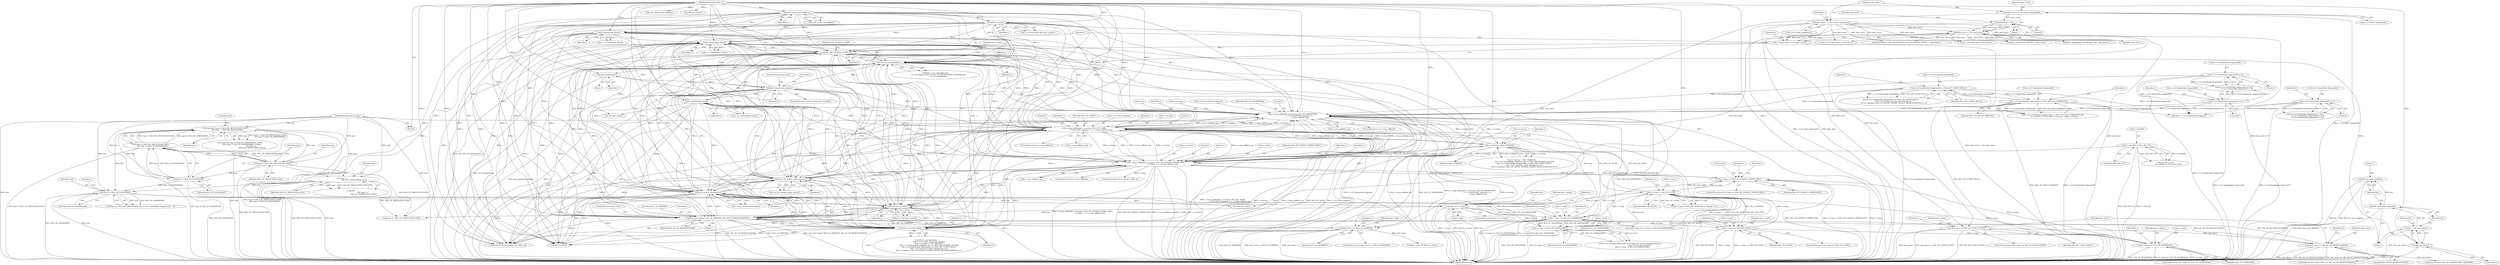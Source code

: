 digraph "0_openssl_e9bbefbf0f24c57645e7ad6a5a71ae649d18ac8e_0@API" {
"1001413" [label="(Call,BIO_set_retry_read(bio))"];
"1001411" [label="(Call,BIO_clear_retry_flags(bio))"];
"1001407" [label="(Call,bio = SSL_get_rbio(s))"];
"1001409" [label="(Call,SSL_get_rbio(s))"];
"1001363" [label="(Call,s->handshake_func(s))"];
"1000167" [label="(Call,ssl3_setup_read_buffer(s))"];
"1000139" [label="(MethodParameterIn,SSL *s)"];
"1000291" [label="(Call,s->handshake_func(s))"];
"1000286" [label="(Call,SSL_in_init(s))"];
"1001044" [label="(Call,cb(s, SSL_CB_READ_ALERT, j))"];
"1000795" [label="(Call,SSL_is_init_finished(s))"];
"1000777" [label="(Call,s->msg_callback(0, s->version, SSL3_RT_HANDSHAKE,\n                            s->s3->handshake_fragment, 4, s,\n                            s->msg_callback_arg))"];
"1000989" [label="(Call,s->msg_callback(0, s->version, SSL3_RT_ALERT,\n                            s->s3->alert_fragment, 2, s, s->msg_callback_arg))"];
"1000893" [label="(Call,s->version > SSL3_VERSION)"];
"1001279" [label="(Call,s->msg_callback(0, s->version, SSL3_RT_CHANGE_CIPHER_SPEC,\n                            rr->data, 1, s, s->msg_callback_arg))"];
"1001194" [label="(Call,rr->type == SSL3_RT_CHANGE_CIPHER_SPEC)"];
"1000596" [label="(Call,rr->type == TLS1_RT_HEARTBEAT)"];
"1000565" [label="(Call,rr->type == SSL3_RT_ALERT)"];
"1000534" [label="(Call,rr->type == SSL3_RT_HANDSHAKE)"];
"1000406" [label="(Call,type == rr->type)"];
"1000197" [label="(Call,type == SSL3_RT_HANDSHAKE)"];
"1000185" [label="(Call,type !=\n                                                 SSL3_RT_APPLICATION_DATA)"];
"1000174" [label="(Call,type && (type != SSL3_RT_APPLICATION_DATA)\n         && (type != SSL3_RT_HANDSHAKE))"];
"1000177" [label="(Call,type != SSL3_RT_APPLICATION_DATA)"];
"1000140" [label="(MethodParameterIn,int type)"];
"1000180" [label="(Call,type != SSL3_RT_HANDSHAKE)"];
"1000176" [label="(Call,(type != SSL3_RT_APPLICATION_DATA)\n         && (type != SSL3_RT_HANDSHAKE))"];
"1000349" [label="(Call,rr->type != SSL3_RT_ALERT)"];
"1000373" [label="(Call,rr->type != SSL3_RT_HANDSHAKE)"];
"1001213" [label="(Call,rr->data[0] != SSL3_MT_CCS)"];
"1000816" [label="(Call,ssl3_renegotiate_check(s))"];
"1000813" [label="(Call,ssl3_renegotiate(s))"];
"1000339" [label="(Call,ssl3_get_record(s))"];
"1000821" [label="(Call,s->handshake_func(s))"];
"1001302" [label="(Call,ssl3_do_change_cipher_spec(s))"];
"1000883" [label="(Call,SSL_is_init_finished(s))"];
"1000944" [label="(Call,ssl3_send_alert(s, SSL3_AL_WARNING, SSL_AD_NO_RENEGOTIATION))"];
"1000604" [label="(Call,tls1_process_heartbeat(s))"];
"1001049" [label="(Call,alert_level == SSL3_AL_WARNING)"];
"1001040" [label="(Call,alert_level << 8)"];
"1000959" [label="(Call,alert_level = s->s3->alert_fragment[0])"];
"1001096" [label="(Call,alert_descr == SSL_AD_NO_RENEGOTIATION)"];
"1001083" [label="(Call,alert_descr == SSL_AD_CLOSE_NOTIFY)"];
"1001039" [label="(Call,(alert_level << 8) | alert_descr)"];
"1000969" [label="(Call,alert_descr = s->s3->alert_fragment[1])"];
"1000756" [label="(Call,s->s3->handshake_fragment[3] != 0)"];
"1000747" [label="(Call,s->s3->handshake_fragment[2] != 0)"];
"1000907" [label="(Call,s->s3->handshake_fragment[0] == SSL3_MT_CLIENT_HELLO)"];
"1000705" [label="(Call,s->s3->handshake_fragment[0] == SSL3_MT_HELLO_REQUEST)"];
"1000737" [label="(Call,s->s3->handshake_fragment[1] != 0)"];
"1001037" [label="(Call,j = (alert_level << 8) | alert_descr)"];
"1000572" [label="(Identifier,dest_maxlen)"];
"1000292" [label="(Identifier,s)"];
"1001047" [label="(Identifier,j)"];
"1001284" [label="(Identifier,SSL3_RT_CHANGE_CIPHER_SPEC)"];
"1001296" [label="(Identifier,s)"];
"1000564" [label="(ControlStructure,if (rr->type == SSL3_RT_ALERT))"];
"1000182" [label="(Identifier,SSL3_RT_HANDSHAKE)"];
"1000796" [label="(Identifier,s)"];
"1000990" [label="(Literal,0)"];
"1000717" [label="(Identifier,s)"];
"1000349" [label="(Call,rr->type != SSL3_RT_ALERT)"];
"1000186" [label="(Identifier,type)"];
"1001408" [label="(Identifier,bio)"];
"1001098" [label="(Identifier,SSL_AD_NO_RENEGOTIATION)"];
"1000373" [label="(Call,rr->type != SSL3_RT_HANDSHAKE)"];
"1001413" [label="(Call,BIO_set_retry_read(bio))"];
"1001411" [label="(Call,BIO_clear_retry_flags(bio))"];
"1001138" [label="(Call,BIO_snprintf(tmp, sizeof(tmp), \"%d\", alert_descr))"];
"1000944" [label="(Call,ssl3_send_alert(s, SSL3_AL_WARNING, SSL_AD_NO_RENEGOTIATION))"];
"1001040" [label="(Call,alert_level << 8)"];
"1000817" [label="(Identifier,s)"];
"1000747" [label="(Call,s->s3->handshake_fragment[2] != 0)"];
"1000548" [label="(Call,dest = s->s3->handshake_fragment)"];
"1000920" [label="(Identifier,s)"];
"1001214" [label="(Call,rr->data[0])"];
"1000178" [label="(Identifier,type)"];
"1001101" [label="(Identifier,al)"];
"1000541" [label="(Identifier,dest_maxlen)"];
"1001085" [label="(Identifier,SSL_AD_CLOSE_NOTIFY)"];
"1000814" [label="(Identifier,s)"];
"1000867" [label="(Call,SSL_get_rbio(s))"];
"1000948" [label="(ControlStructure,goto start;)"];
"1000822" [label="(Identifier,s)"];
"1001195" [label="(Call,rr->type)"];
"1000946" [label="(Identifier,SSL3_AL_WARNING)"];
"1000533" [label="(ControlStructure,if (rr->type == SSL3_RT_HANDSHAKE))"];
"1000179" [label="(Identifier,SSL3_RT_APPLICATION_DATA)"];
"1000176" [label="(Call,(type != SSL3_RT_APPLICATION_DATA)\n         && (type != SSL3_RT_HANDSHAKE))"];
"1000893" [label="(Call,s->version > SSL3_VERSION)"];
"1001002" [label="(Call,s->msg_callback_arg)"];
"1000821" [label="(Call,s->handshake_func(s))"];
"1000985" [label="(ControlStructure,if (s->msg_callback))"];
"1000356" [label="(Identifier,rr)"];
"1000906" [label="(Call,s->s3->handshake_fragment[0] == SSL3_MT_CLIENT_HELLO\n            && s->s3->previous_client_finished_len != 0\n            && (s->options & SSL_OP_ALLOW_UNSAFE_LEGACY_RENEGOTIATION) == 0)"];
"1001514" [label="(Call,ssl3_send_alert(s, SSL3_AL_FATAL, al))"];
"1001289" [label="(Identifier,s)"];
"1001046" [label="(Identifier,SSL_CB_READ_ALERT)"];
"1001204" [label="(Identifier,rr)"];
"1001095" [label="(ControlStructure,if (alert_descr == SSL_AD_NO_RENEGOTIATION))"];
"1001133" [label="(Call,SSLerr(SSL_F_SSL3_READ_BYTES, SSL_AD_REASON_OFFSET + alert_descr))"];
"1001037" [label="(Call,j = (alert_level << 8) | alert_descr)"];
"1000755" [label="(Literal,0)"];
"1001275" [label="(ControlStructure,if (s->msg_callback))"];
"1000287" [label="(Identifier,s)"];
"1000897" [label="(Identifier,SSL3_VERSION)"];
"1000597" [label="(Call,rr->type)"];
"1000819" [label="(Call,i = s->handshake_func(s))"];
"1000971" [label="(Call,s->s3->alert_fragment[1])"];
"1000595" [label="(ControlStructure,if (rr->type == TLS1_RT_HEARTBEAT))"];
"1000738" [label="(Call,s->s3->handshake_fragment[1])"];
"1000177" [label="(Call,type != SSL3_RT_APPLICATION_DATA)"];
"1000367" [label="(Call,s->s3->change_cipher_spec /* set when we receive ChangeCipherSpec,\n                                   * reset by ssl3_get_finished */\n        && (rr->type != SSL3_RT_HANDSHAKE))"];
"1000603" [label="(Identifier,i)"];
"1000291" [label="(Call,s->handshake_func(s))"];
"1000167" [label="(Call,ssl3_setup_read_buffer(s))"];
"1000947" [label="(Identifier,SSL_AD_NO_RENEGOTIATION)"];
"1001036" [label="(Block,)"];
"1001096" [label="(Call,alert_descr == SSL_AD_NO_RENEGOTIATION)"];
"1000760" [label="(Identifier,s)"];
"1000458" [label="(Call,memcpy(buf, &(rr->data[rr->off]), n))"];
"1000414" [label="(Call,SSL_in_init(s))"];
"1000883" [label="(Call,SSL_is_init_finished(s))"];
"1000605" [label="(Identifier,s)"];
"1000340" [label="(Identifier,s)"];
"1001400" [label="(Block,)"];
"1000596" [label="(Call,rr->type == TLS1_RT_HEARTBEAT)"];
"1000406" [label="(Call,type == rr->type)"];
"1001407" [label="(Call,bio = SSL_get_rbio(s))"];
"1001135" [label="(Call,SSL_AD_REASON_OFFSET + alert_descr)"];
"1000816" [label="(Call,ssl3_renegotiate_check(s))"];
"1001008" [label="(Identifier,s)"];
"1000876" [label="(ControlStructure,goto start;)"];
"1001049" [label="(Call,alert_level == SSL3_AL_WARNING)"];
"1000168" [label="(Identifier,s)"];
"1001051" [label="(Identifier,SSL3_AL_WARNING)"];
"1000407" [label="(Identifier,type)"];
"1000959" [label="(Call,alert_level = s->s3->alert_fragment[0])"];
"1001302" [label="(Call,ssl3_do_change_cipher_spec(s))"];
"1001089" [label="(Identifier,s)"];
"1000994" [label="(Identifier,SSL3_RT_ALERT)"];
"1000778" [label="(Literal,0)"];
"1001279" [label="(Call,s->msg_callback(0, s->version, SSL3_RT_CHANGE_CIPHER_SPEC,\n                            rr->data, 1, s, s->msg_callback_arg))"];
"1001417" [label="(Literal,1)"];
"1000748" [label="(Call,s->s3->handshake_fragment[2])"];
"1000889" [label="(Identifier,s)"];
"1000405" [label="(ControlStructure,if (type == rr->type))"];
"1000802" [label="(Identifier,s)"];
"1000523" [label="(Identifier,dest_maxlen)"];
"1000789" [label="(Identifier,s)"];
"1001281" [label="(Call,s->version)"];
"1000794" [label="(Call,SSL_is_init_finished(s) &&\n            !(s->s3->flags & SSL3_FLAGS_NO_RENEGOTIATE_CIPHERS) &&\n            !s->s3->renegotiate)"];
"1000348" [label="(Call,rr->type != SSL3_RT_ALERT && rr->length != 0)"];
"1000894" [label="(Call,s->version)"];
"1000779" [label="(Call,s->version)"];
"1000175" [label="(Identifier,type)"];
"1000961" [label="(Call,s->s3->alert_fragment[0])"];
"1000783" [label="(Call,s->s3->handshake_fragment)"];
"1000737" [label="(Call,s->s3->handshake_fragment[1] != 0)"];
"1001301" [label="(Call,!ssl3_do_change_cipher_spec(s))"];
"1000281" [label="(Call,!s->in_handshake && SSL_in_init(s))"];
"1000813" [label="(Call,ssl3_renegotiate(s))"];
"1000602" [label="(Call,i = tls1_process_heartbeat(s))"];
"1001193" [label="(ControlStructure,if (rr->type == SSL3_RT_CHANGE_CIPHER_SPEC))"];
"1000600" [label="(Identifier,TLS1_RT_HEARTBEAT)"];
"1000604" [label="(Call,tls1_process_heartbeat(s))"];
"1001117" [label="(Identifier,alert_level)"];
"1000945" [label="(Identifier,s)"];
"1001050" [label="(Identifier,alert_level)"];
"1001194" [label="(Call,rr->type == SSL3_RT_CHANGE_CIPHER_SPEC)"];
"1000535" [label="(Call,rr->type)"];
"1000995" [label="(Call,s->s3->alert_fragment)"];
"1001083" [label="(Call,alert_descr == SSL_AD_CLOSE_NOTIFY)"];
"1000538" [label="(Identifier,SSL3_RT_HANDSHAKE)"];
"1000337" [label="(Call,ret = ssl3_get_record(s))"];
"1000915" [label="(Identifier,SSL3_MT_CLIENT_HELLO)"];
"1000902" [label="(Identifier,s)"];
"1001045" [label="(Identifier,s)"];
"1000777" [label="(Call,s->msg_callback(0, s->version, SSL3_RT_HANDSHAKE,\n                            s->s3->handshake_fragment, 4, s,\n                            s->msg_callback_arg))"];
"1000289" [label="(Call,i = s->handshake_func(s))"];
"1001280" [label="(Literal,0)"];
"1000795" [label="(Call,SSL_is_init_finished(s))"];
"1000183" [label="(Call,peek\n                                             && (type !=\n                                                 SSL3_RT_APPLICATION_DATA))"];
"1000567" [label="(Identifier,rr)"];
"1000931" [label="(Block,)"];
"1000706" [label="(Call,s->s3->handshake_fragment[0])"];
"1001364" [label="(Identifier,s)"];
"1001361" [label="(Call,i = s->handshake_func(s))"];
"1001522" [label="(MethodReturn,int)"];
"1001412" [label="(Identifier,bio)"];
"1001056" [label="(Identifier,s)"];
"1000713" [label="(Identifier,SSL3_MT_HELLO_REQUEST)"];
"1001207" [label="(Call,(rr->off != 0) ||\n            (rr->data[0] != SSL3_MT_CCS))"];
"1001048" [label="(ControlStructure,if (alert_level == SSL3_AL_WARNING))"];
"1001288" [label="(Literal,1)"];
"1001041" [label="(Identifier,alert_level)"];
"1000757" [label="(Call,s->s3->handshake_fragment[3])"];
"1001285" [label="(Call,rr->data)"];
"1000408" [label="(Call,rr->type)"];
"1000704" [label="(Call,(s->s3->handshake_fragment[0] == SSL3_MT_HELLO_REQUEST) &&\n        (s->session != NULL) && (s->session->cipher != NULL))"];
"1000516" [label="(Call,ssl3_release_read_buffer(s))"];
"1001290" [label="(Call,s->msg_callback_arg)"];
"1000174" [label="(Call,type && (type != SSL3_RT_APPLICATION_DATA)\n         && (type != SSL3_RT_HANDSHAKE))"];
"1000815" [label="(ControlStructure,if (ssl3_renegotiate_check(s)))"];
"1000908" [label="(Call,s->s3->handshake_fragment[0])"];
"1000417" [label="(Call,type == SSL3_RT_APPLICATION_DATA)"];
"1000705" [label="(Call,s->s3->handshake_fragment[0] == SSL3_MT_HELLO_REQUEST)"];
"1000745" [label="(Literal,0)"];
"1001410" [label="(Identifier,s)"];
"1001042" [label="(Literal,8)"];
"1001198" [label="(Identifier,SSL3_RT_CHANGE_CIPHER_SPEC)"];
"1001053" [label="(Call,s->s3->warn_alert = alert_descr)"];
"1000756" [label="(Call,s->s3->handshake_fragment[3] != 0)"];
"1000981" [label="(Identifier,s)"];
"1001038" [label="(Identifier,j)"];
"1001363" [label="(Call,s->handshake_func(s))"];
"1000569" [label="(Identifier,SSL3_RT_ALERT)"];
"1000989" [label="(Call,s->msg_callback(0, s->version, SSL3_RT_ALERT,\n                            s->s3->alert_fragment, 2, s, s->msg_callback_arg))"];
"1000139" [label="(MethodParameterIn,SSL *s)"];
"1000166" [label="(Call,!ssl3_setup_read_buffer(s))"];
"1000197" [label="(Call,type == SSL3_RT_HANDSHAKE)"];
"1001126" [label="(Call,s->s3->fatal_alert = alert_descr)"];
"1001084" [label="(Identifier,alert_descr)"];
"1000198" [label="(Identifier,type)"];
"1000196" [label="(Call,(type == SSL3_RT_HANDSHAKE) && (s->s3->handshake_fragment_len > 0))"];
"1000374" [label="(Call,rr->type)"];
"1000960" [label="(Identifier,alert_level)"];
"1000633" [label="(Call,SSL_get_rbio(s))"];
"1001414" [label="(Identifier,bio)"];
"1000969" [label="(Call,alert_descr = s->s3->alert_fragment[1])"];
"1001312" [label="(Identifier,s)"];
"1000180" [label="(Call,type != SSL3_RT_HANDSHAKE)"];
"1000565" [label="(Call,rr->type == SSL3_RT_ALERT)"];
"1000140" [label="(MethodParameterIn,int type)"];
"1000286" [label="(Call,SSL_in_init(s))"];
"1001219" [label="(Identifier,SSL3_MT_CCS)"];
"1000970" [label="(Identifier,alert_descr)"];
"1000184" [label="(Identifier,peek)"];
"1000353" [label="(Identifier,SSL3_RT_ALERT)"];
"1000884" [label="(Identifier,s)"];
"1000751" [label="(Identifier,s)"];
"1000820" [label="(Identifier,i)"];
"1001001" [label="(Identifier,s)"];
"1000203" [label="(Identifier,s)"];
"1001303" [label="(Identifier,s)"];
"1000892" [label="(Call,s->version > SSL3_VERSION\n            && s->s3->handshake_fragment_len >= SSL3_HM_HEADER_LENGTH\n            && s->s3->handshake_fragment[0] == SSL3_MT_CLIENT_HELLO\n            && s->s3->previous_client_finished_len != 0\n            && (s->options & SSL_OP_ALLOW_UNSAFE_LEGACY_RENEGOTIATION) == 0)"];
"1001116" [label="(Call,alert_level == SSL3_AL_FATAL)"];
"1000907" [label="(Call,s->s3->handshake_fragment[0] == SSL3_MT_CLIENT_HELLO)"];
"1000782" [label="(Identifier,SSL3_RT_HANDSHAKE)"];
"1001039" [label="(Call,(alert_level << 8) | alert_descr)"];
"1000187" [label="(Identifier,SSL3_RT_APPLICATION_DATA)"];
"1000764" [label="(Literal,0)"];
"1000991" [label="(Call,s->version)"];
"1000630" [label="(Call,SSL_get_rbio(s))"];
"1000377" [label="(Identifier,SSL3_RT_HANDSHAKE)"];
"1000882" [label="(Call,SSL_is_init_finished(s)\n            && !s->s3->send_connection_binding\n            && s->version > SSL3_VERSION\n            && s->s3->handshake_fragment_len >= SSL3_HM_HEADER_LENGTH\n            && s->s3->handshake_fragment[0] == SSL3_MT_CLIENT_HELLO\n            && s->s3->previous_client_finished_len != 0\n            && (s->options & SSL_OP_ALLOW_UNSAFE_LEGACY_RENEGOTIATION) == 0)"];
"1001097" [label="(Identifier,alert_descr)"];
"1000790" [label="(Call,s->msg_callback_arg)"];
"1001043" [label="(Identifier,alert_descr)"];
"1001000" [label="(Literal,2)"];
"1000350" [label="(Call,rr->type)"];
"1001082" [label="(ControlStructure,if (alert_descr == SSL_AD_CLOSE_NOTIFY))"];
"1000957" [label="(Block,)"];
"1000788" [label="(Literal,4)"];
"1000746" [label="(Call,(s->s3->handshake_fragment[2] != 0) ||\n            (s->s3->handshake_fragment[3] != 0))"];
"1001213" [label="(Call,rr->data[0] != SSL3_MT_CCS)"];
"1000598" [label="(Identifier,rr)"];
"1000812" [label="(Block,)"];
"1000173" [label="(Call,(type && (type != SSL3_RT_APPLICATION_DATA)\n         && (type != SSL3_RT_HANDSHAKE)) || (peek\n                                             && (type !=\n                                                 SSL3_RT_APPLICATION_DATA)))"];
"1001109" [label="(Call,alert_descr == SSL_AD_MISSING_SRP_USERNAME)"];
"1000640" [label="(Identifier,dest_maxlen)"];
"1000339" [label="(Call,ssl3_get_record(s))"];
"1001409" [label="(Call,SSL_get_rbio(s))"];
"1000566" [label="(Call,rr->type)"];
"1000415" [label="(Identifier,s)"];
"1001044" [label="(Call,cb(s, SSL_CB_READ_ALERT, j))"];
"1000185" [label="(Call,type !=\n                                                 SSL3_RT_APPLICATION_DATA)"];
"1000199" [label="(Identifier,SSL3_RT_HANDSHAKE)"];
"1000534" [label="(Call,rr->type == SSL3_RT_HANDSHAKE)"];
"1000736" [label="(Call,(s->s3->handshake_fragment[1] != 0) ||\n            (s->s3->handshake_fragment[2] != 0) ||\n            (s->s3->handshake_fragment[3] != 0))"];
"1001110" [label="(Identifier,alert_descr)"];
"1000773" [label="(ControlStructure,if (s->msg_callback))"];
"1000181" [label="(Identifier,type)"];
"1001413" -> "1001400"  [label="AST: "];
"1001413" -> "1001414"  [label="CFG: "];
"1001414" -> "1001413"  [label="AST: "];
"1001417" -> "1001413"  [label="CFG: "];
"1001413" -> "1001522"  [label="DDG: bio"];
"1001413" -> "1001522"  [label="DDG: BIO_set_retry_read(bio)"];
"1001411" -> "1001413"  [label="DDG: bio"];
"1001411" -> "1001400"  [label="AST: "];
"1001411" -> "1001412"  [label="CFG: "];
"1001412" -> "1001411"  [label="AST: "];
"1001414" -> "1001411"  [label="CFG: "];
"1001411" -> "1001522"  [label="DDG: BIO_clear_retry_flags(bio)"];
"1001407" -> "1001411"  [label="DDG: bio"];
"1001407" -> "1001400"  [label="AST: "];
"1001407" -> "1001409"  [label="CFG: "];
"1001408" -> "1001407"  [label="AST: "];
"1001409" -> "1001407"  [label="AST: "];
"1001412" -> "1001407"  [label="CFG: "];
"1001407" -> "1001522"  [label="DDG: SSL_get_rbio(s)"];
"1001409" -> "1001407"  [label="DDG: s"];
"1001409" -> "1001410"  [label="CFG: "];
"1001410" -> "1001409"  [label="AST: "];
"1001409" -> "1001522"  [label="DDG: s"];
"1001363" -> "1001409"  [label="DDG: s"];
"1000139" -> "1001409"  [label="DDG: s"];
"1001363" -> "1001361"  [label="AST: "];
"1001363" -> "1001364"  [label="CFG: "];
"1001364" -> "1001363"  [label="AST: "];
"1001361" -> "1001363"  [label="CFG: "];
"1001363" -> "1001522"  [label="DDG: s"];
"1001363" -> "1000339"  [label="DDG: s"];
"1001363" -> "1000414"  [label="DDG: s"];
"1001363" -> "1000604"  [label="DDG: s"];
"1001363" -> "1000777"  [label="DDG: s"];
"1001363" -> "1000795"  [label="DDG: s"];
"1001363" -> "1000883"  [label="DDG: s"];
"1001363" -> "1000944"  [label="DDG: s"];
"1001363" -> "1000989"  [label="DDG: s"];
"1001363" -> "1001044"  [label="DDG: s"];
"1001363" -> "1001279"  [label="DDG: s"];
"1001363" -> "1001302"  [label="DDG: s"];
"1001363" -> "1001361"  [label="DDG: s"];
"1000167" -> "1001363"  [label="DDG: s"];
"1000291" -> "1001363"  [label="DDG: s"];
"1001044" -> "1001363"  [label="DDG: s"];
"1000795" -> "1001363"  [label="DDG: s"];
"1000816" -> "1001363"  [label="DDG: s"];
"1000989" -> "1001363"  [label="DDG: s"];
"1000339" -> "1001363"  [label="DDG: s"];
"1000821" -> "1001363"  [label="DDG: s"];
"1001302" -> "1001363"  [label="DDG: s"];
"1000883" -> "1001363"  [label="DDG: s"];
"1000286" -> "1001363"  [label="DDG: s"];
"1000944" -> "1001363"  [label="DDG: s"];
"1000604" -> "1001363"  [label="DDG: s"];
"1000139" -> "1001363"  [label="DDG: s"];
"1001363" -> "1001514"  [label="DDG: s"];
"1000167" -> "1000166"  [label="AST: "];
"1000167" -> "1000168"  [label="CFG: "];
"1000168" -> "1000167"  [label="AST: "];
"1000166" -> "1000167"  [label="CFG: "];
"1000167" -> "1001522"  [label="DDG: s"];
"1000167" -> "1000166"  [label="DDG: s"];
"1000139" -> "1000167"  [label="DDG: s"];
"1000167" -> "1000286"  [label="DDG: s"];
"1000167" -> "1000291"  [label="DDG: s"];
"1000167" -> "1000339"  [label="DDG: s"];
"1000167" -> "1000414"  [label="DDG: s"];
"1000167" -> "1000604"  [label="DDG: s"];
"1000167" -> "1000777"  [label="DDG: s"];
"1000167" -> "1000795"  [label="DDG: s"];
"1000167" -> "1000883"  [label="DDG: s"];
"1000167" -> "1000944"  [label="DDG: s"];
"1000167" -> "1000989"  [label="DDG: s"];
"1000167" -> "1001044"  [label="DDG: s"];
"1000167" -> "1001279"  [label="DDG: s"];
"1000167" -> "1001302"  [label="DDG: s"];
"1000167" -> "1001514"  [label="DDG: s"];
"1000139" -> "1000138"  [label="AST: "];
"1000139" -> "1001522"  [label="DDG: s"];
"1000139" -> "1000286"  [label="DDG: s"];
"1000139" -> "1000291"  [label="DDG: s"];
"1000139" -> "1000339"  [label="DDG: s"];
"1000139" -> "1000414"  [label="DDG: s"];
"1000139" -> "1000516"  [label="DDG: s"];
"1000139" -> "1000604"  [label="DDG: s"];
"1000139" -> "1000630"  [label="DDG: s"];
"1000139" -> "1000633"  [label="DDG: s"];
"1000139" -> "1000777"  [label="DDG: s"];
"1000139" -> "1000795"  [label="DDG: s"];
"1000139" -> "1000813"  [label="DDG: s"];
"1000139" -> "1000816"  [label="DDG: s"];
"1000139" -> "1000821"  [label="DDG: s"];
"1000139" -> "1000867"  [label="DDG: s"];
"1000139" -> "1000883"  [label="DDG: s"];
"1000139" -> "1000944"  [label="DDG: s"];
"1000139" -> "1000989"  [label="DDG: s"];
"1000139" -> "1001044"  [label="DDG: s"];
"1000139" -> "1001279"  [label="DDG: s"];
"1000139" -> "1001302"  [label="DDG: s"];
"1000139" -> "1001514"  [label="DDG: s"];
"1000291" -> "1000289"  [label="AST: "];
"1000291" -> "1000292"  [label="CFG: "];
"1000292" -> "1000291"  [label="AST: "];
"1000289" -> "1000291"  [label="CFG: "];
"1000291" -> "1001522"  [label="DDG: s"];
"1000291" -> "1000289"  [label="DDG: s"];
"1000286" -> "1000291"  [label="DDG: s"];
"1000291" -> "1000339"  [label="DDG: s"];
"1000291" -> "1000414"  [label="DDG: s"];
"1000291" -> "1000604"  [label="DDG: s"];
"1000291" -> "1000777"  [label="DDG: s"];
"1000291" -> "1000795"  [label="DDG: s"];
"1000291" -> "1000883"  [label="DDG: s"];
"1000291" -> "1000944"  [label="DDG: s"];
"1000291" -> "1000989"  [label="DDG: s"];
"1000291" -> "1001044"  [label="DDG: s"];
"1000291" -> "1001279"  [label="DDG: s"];
"1000291" -> "1001302"  [label="DDG: s"];
"1000291" -> "1001514"  [label="DDG: s"];
"1000286" -> "1000281"  [label="AST: "];
"1000286" -> "1000287"  [label="CFG: "];
"1000287" -> "1000286"  [label="AST: "];
"1000281" -> "1000286"  [label="CFG: "];
"1000286" -> "1001522"  [label="DDG: s"];
"1000286" -> "1000281"  [label="DDG: s"];
"1000286" -> "1000339"  [label="DDG: s"];
"1000286" -> "1000414"  [label="DDG: s"];
"1000286" -> "1000604"  [label="DDG: s"];
"1000286" -> "1000777"  [label="DDG: s"];
"1000286" -> "1000795"  [label="DDG: s"];
"1000286" -> "1000883"  [label="DDG: s"];
"1000286" -> "1000944"  [label="DDG: s"];
"1000286" -> "1000989"  [label="DDG: s"];
"1000286" -> "1001044"  [label="DDG: s"];
"1000286" -> "1001279"  [label="DDG: s"];
"1000286" -> "1001302"  [label="DDG: s"];
"1000286" -> "1001514"  [label="DDG: s"];
"1001044" -> "1001036"  [label="AST: "];
"1001044" -> "1001047"  [label="CFG: "];
"1001045" -> "1001044"  [label="AST: "];
"1001046" -> "1001044"  [label="AST: "];
"1001047" -> "1001044"  [label="AST: "];
"1001050" -> "1001044"  [label="CFG: "];
"1001044" -> "1001522"  [label="DDG: s"];
"1001044" -> "1001522"  [label="DDG: cb(s, SSL_CB_READ_ALERT, j)"];
"1001044" -> "1001522"  [label="DDG: j"];
"1001044" -> "1001522"  [label="DDG: SSL_CB_READ_ALERT"];
"1001044" -> "1000339"  [label="DDG: s"];
"1001044" -> "1000414"  [label="DDG: s"];
"1001044" -> "1000604"  [label="DDG: s"];
"1001044" -> "1000777"  [label="DDG: s"];
"1001044" -> "1000795"  [label="DDG: s"];
"1001044" -> "1000883"  [label="DDG: s"];
"1001044" -> "1000944"  [label="DDG: s"];
"1001044" -> "1000989"  [label="DDG: s"];
"1000795" -> "1001044"  [label="DDG: s"];
"1000816" -> "1001044"  [label="DDG: s"];
"1000989" -> "1001044"  [label="DDG: s"];
"1000339" -> "1001044"  [label="DDG: s"];
"1000821" -> "1001044"  [label="DDG: s"];
"1001302" -> "1001044"  [label="DDG: s"];
"1000883" -> "1001044"  [label="DDG: s"];
"1000944" -> "1001044"  [label="DDG: s"];
"1000604" -> "1001044"  [label="DDG: s"];
"1001037" -> "1001044"  [label="DDG: j"];
"1001044" -> "1001279"  [label="DDG: s"];
"1001044" -> "1001302"  [label="DDG: s"];
"1001044" -> "1001514"  [label="DDG: s"];
"1000795" -> "1000794"  [label="AST: "];
"1000795" -> "1000796"  [label="CFG: "];
"1000796" -> "1000795"  [label="AST: "];
"1000802" -> "1000795"  [label="CFG: "];
"1000794" -> "1000795"  [label="CFG: "];
"1000795" -> "1001522"  [label="DDG: s"];
"1000795" -> "1000339"  [label="DDG: s"];
"1000795" -> "1000414"  [label="DDG: s"];
"1000795" -> "1000604"  [label="DDG: s"];
"1000795" -> "1000777"  [label="DDG: s"];
"1000795" -> "1000794"  [label="DDG: s"];
"1000777" -> "1000795"  [label="DDG: s"];
"1000816" -> "1000795"  [label="DDG: s"];
"1000989" -> "1000795"  [label="DDG: s"];
"1000339" -> "1000795"  [label="DDG: s"];
"1000821" -> "1000795"  [label="DDG: s"];
"1001302" -> "1000795"  [label="DDG: s"];
"1000883" -> "1000795"  [label="DDG: s"];
"1000944" -> "1000795"  [label="DDG: s"];
"1000604" -> "1000795"  [label="DDG: s"];
"1000795" -> "1000813"  [label="DDG: s"];
"1000795" -> "1000883"  [label="DDG: s"];
"1000795" -> "1000944"  [label="DDG: s"];
"1000795" -> "1000989"  [label="DDG: s"];
"1000795" -> "1001279"  [label="DDG: s"];
"1000795" -> "1001302"  [label="DDG: s"];
"1000795" -> "1001514"  [label="DDG: s"];
"1000777" -> "1000773"  [label="AST: "];
"1000777" -> "1000790"  [label="CFG: "];
"1000778" -> "1000777"  [label="AST: "];
"1000779" -> "1000777"  [label="AST: "];
"1000782" -> "1000777"  [label="AST: "];
"1000783" -> "1000777"  [label="AST: "];
"1000788" -> "1000777"  [label="AST: "];
"1000789" -> "1000777"  [label="AST: "];
"1000790" -> "1000777"  [label="AST: "];
"1000796" -> "1000777"  [label="CFG: "];
"1000777" -> "1001522"  [label="DDG: s->s3->handshake_fragment"];
"1000777" -> "1001522"  [label="DDG: s->msg_callback_arg"];
"1000777" -> "1001522"  [label="DDG: SSL3_RT_HANDSHAKE"];
"1000777" -> "1001522"  [label="DDG: s->msg_callback(0, s->version, SSL3_RT_HANDSHAKE,\n                            s->s3->handshake_fragment, 4, s,\n                            s->msg_callback_arg)"];
"1000777" -> "1001522"  [label="DDG: s->version"];
"1000777" -> "1000373"  [label="DDG: SSL3_RT_HANDSHAKE"];
"1000777" -> "1000534"  [label="DDG: SSL3_RT_HANDSHAKE"];
"1000989" -> "1000777"  [label="DDG: s->version"];
"1000989" -> "1000777"  [label="DDG: s"];
"1000989" -> "1000777"  [label="DDG: s->msg_callback_arg"];
"1000893" -> "1000777"  [label="DDG: s->version"];
"1001279" -> "1000777"  [label="DDG: s->version"];
"1001279" -> "1000777"  [label="DDG: s->msg_callback_arg"];
"1000534" -> "1000777"  [label="DDG: SSL3_RT_HANDSHAKE"];
"1000756" -> "1000777"  [label="DDG: s->s3->handshake_fragment[3]"];
"1000747" -> "1000777"  [label="DDG: s->s3->handshake_fragment[2]"];
"1000907" -> "1000777"  [label="DDG: s->s3->handshake_fragment[0]"];
"1000705" -> "1000777"  [label="DDG: s->s3->handshake_fragment[0]"];
"1000737" -> "1000777"  [label="DDG: s->s3->handshake_fragment[1]"];
"1000816" -> "1000777"  [label="DDG: s"];
"1000339" -> "1000777"  [label="DDG: s"];
"1000821" -> "1000777"  [label="DDG: s"];
"1001302" -> "1000777"  [label="DDG: s"];
"1000883" -> "1000777"  [label="DDG: s"];
"1000944" -> "1000777"  [label="DDG: s"];
"1000604" -> "1000777"  [label="DDG: s"];
"1000777" -> "1000893"  [label="DDG: s->version"];
"1000777" -> "1000989"  [label="DDG: s->version"];
"1000777" -> "1000989"  [label="DDG: s->msg_callback_arg"];
"1000777" -> "1001279"  [label="DDG: s->version"];
"1000777" -> "1001279"  [label="DDG: s->msg_callback_arg"];
"1000989" -> "1000985"  [label="AST: "];
"1000989" -> "1001002"  [label="CFG: "];
"1000990" -> "1000989"  [label="AST: "];
"1000991" -> "1000989"  [label="AST: "];
"1000994" -> "1000989"  [label="AST: "];
"1000995" -> "1000989"  [label="AST: "];
"1001000" -> "1000989"  [label="AST: "];
"1001001" -> "1000989"  [label="AST: "];
"1001002" -> "1000989"  [label="AST: "];
"1001008" -> "1000989"  [label="CFG: "];
"1000989" -> "1001522"  [label="DDG: s->msg_callback(0, s->version, SSL3_RT_ALERT,\n                            s->s3->alert_fragment, 2, s, s->msg_callback_arg)"];
"1000989" -> "1001522"  [label="DDG: s->version"];
"1000989" -> "1001522"  [label="DDG: s"];
"1000989" -> "1001522"  [label="DDG: s->msg_callback_arg"];
"1000989" -> "1001522"  [label="DDG: SSL3_RT_ALERT"];
"1000989" -> "1001522"  [label="DDG: s->s3->alert_fragment"];
"1000989" -> "1000339"  [label="DDG: s"];
"1000989" -> "1000349"  [label="DDG: SSL3_RT_ALERT"];
"1000989" -> "1000414"  [label="DDG: s"];
"1000989" -> "1000604"  [label="DDG: s"];
"1000989" -> "1000883"  [label="DDG: s"];
"1000989" -> "1000893"  [label="DDG: s->version"];
"1000989" -> "1000944"  [label="DDG: s"];
"1000893" -> "1000989"  [label="DDG: s->version"];
"1001279" -> "1000989"  [label="DDG: s->version"];
"1001279" -> "1000989"  [label="DDG: s->msg_callback_arg"];
"1000565" -> "1000989"  [label="DDG: SSL3_RT_ALERT"];
"1000349" -> "1000989"  [label="DDG: SSL3_RT_ALERT"];
"1000816" -> "1000989"  [label="DDG: s"];
"1000339" -> "1000989"  [label="DDG: s"];
"1000821" -> "1000989"  [label="DDG: s"];
"1001302" -> "1000989"  [label="DDG: s"];
"1000883" -> "1000989"  [label="DDG: s"];
"1000944" -> "1000989"  [label="DDG: s"];
"1000604" -> "1000989"  [label="DDG: s"];
"1000989" -> "1001279"  [label="DDG: s->version"];
"1000989" -> "1001279"  [label="DDG: s"];
"1000989" -> "1001279"  [label="DDG: s->msg_callback_arg"];
"1000989" -> "1001302"  [label="DDG: s"];
"1000989" -> "1001514"  [label="DDG: s"];
"1000893" -> "1000892"  [label="AST: "];
"1000893" -> "1000897"  [label="CFG: "];
"1000894" -> "1000893"  [label="AST: "];
"1000897" -> "1000893"  [label="AST: "];
"1000902" -> "1000893"  [label="CFG: "];
"1000892" -> "1000893"  [label="CFG: "];
"1000893" -> "1001522"  [label="DDG: SSL3_VERSION"];
"1000893" -> "1001522"  [label="DDG: s->version"];
"1000893" -> "1000892"  [label="DDG: s->version"];
"1000893" -> "1000892"  [label="DDG: SSL3_VERSION"];
"1001279" -> "1000893"  [label="DDG: s->version"];
"1000893" -> "1001279"  [label="DDG: s->version"];
"1001279" -> "1001275"  [label="AST: "];
"1001279" -> "1001290"  [label="CFG: "];
"1001280" -> "1001279"  [label="AST: "];
"1001281" -> "1001279"  [label="AST: "];
"1001284" -> "1001279"  [label="AST: "];
"1001285" -> "1001279"  [label="AST: "];
"1001288" -> "1001279"  [label="AST: "];
"1001289" -> "1001279"  [label="AST: "];
"1001290" -> "1001279"  [label="AST: "];
"1001296" -> "1001279"  [label="CFG: "];
"1001279" -> "1001522"  [label="DDG: s->msg_callback_arg"];
"1001279" -> "1001522"  [label="DDG: rr->data"];
"1001279" -> "1001522"  [label="DDG: s->version"];
"1001279" -> "1001522"  [label="DDG: s->msg_callback(0, s->version, SSL3_RT_CHANGE_CIPHER_SPEC,\n                            rr->data, 1, s, s->msg_callback_arg)"];
"1001279" -> "1001522"  [label="DDG: SSL3_RT_CHANGE_CIPHER_SPEC"];
"1001279" -> "1000458"  [label="DDG: rr->data"];
"1001279" -> "1001194"  [label="DDG: SSL3_RT_CHANGE_CIPHER_SPEC"];
"1001194" -> "1001279"  [label="DDG: SSL3_RT_CHANGE_CIPHER_SPEC"];
"1001213" -> "1001279"  [label="DDG: rr->data[0]"];
"1000816" -> "1001279"  [label="DDG: s"];
"1000339" -> "1001279"  [label="DDG: s"];
"1000821" -> "1001279"  [label="DDG: s"];
"1001302" -> "1001279"  [label="DDG: s"];
"1000883" -> "1001279"  [label="DDG: s"];
"1000944" -> "1001279"  [label="DDG: s"];
"1000604" -> "1001279"  [label="DDG: s"];
"1001279" -> "1001302"  [label="DDG: s"];
"1001194" -> "1001193"  [label="AST: "];
"1001194" -> "1001198"  [label="CFG: "];
"1001195" -> "1001194"  [label="AST: "];
"1001198" -> "1001194"  [label="AST: "];
"1001204" -> "1001194"  [label="CFG: "];
"1001312" -> "1001194"  [label="CFG: "];
"1001194" -> "1001522"  [label="DDG: SSL3_RT_CHANGE_CIPHER_SPEC"];
"1001194" -> "1001522"  [label="DDG: rr->type == SSL3_RT_CHANGE_CIPHER_SPEC"];
"1001194" -> "1001522"  [label="DDG: rr->type"];
"1001194" -> "1000349"  [label="DDG: rr->type"];
"1000596" -> "1001194"  [label="DDG: rr->type"];
"1000565" -> "1001194"  [label="DDG: rr->type"];
"1000534" -> "1001194"  [label="DDG: rr->type"];
"1000596" -> "1000595"  [label="AST: "];
"1000596" -> "1000600"  [label="CFG: "];
"1000597" -> "1000596"  [label="AST: "];
"1000600" -> "1000596"  [label="AST: "];
"1000603" -> "1000596"  [label="CFG: "];
"1000640" -> "1000596"  [label="CFG: "];
"1000596" -> "1001522"  [label="DDG: rr->type"];
"1000596" -> "1001522"  [label="DDG: TLS1_RT_HEARTBEAT"];
"1000596" -> "1001522"  [label="DDG: rr->type == TLS1_RT_HEARTBEAT"];
"1000596" -> "1000349"  [label="DDG: rr->type"];
"1000565" -> "1000596"  [label="DDG: rr->type"];
"1000565" -> "1000564"  [label="AST: "];
"1000565" -> "1000569"  [label="CFG: "];
"1000566" -> "1000565"  [label="AST: "];
"1000569" -> "1000565"  [label="AST: "];
"1000572" -> "1000565"  [label="CFG: "];
"1000598" -> "1000565"  [label="CFG: "];
"1000565" -> "1001522"  [label="DDG: SSL3_RT_ALERT"];
"1000565" -> "1001522"  [label="DDG: rr->type"];
"1000565" -> "1001522"  [label="DDG: rr->type == SSL3_RT_ALERT"];
"1000565" -> "1000349"  [label="DDG: rr->type"];
"1000565" -> "1000349"  [label="DDG: SSL3_RT_ALERT"];
"1000534" -> "1000565"  [label="DDG: rr->type"];
"1000349" -> "1000565"  [label="DDG: SSL3_RT_ALERT"];
"1000534" -> "1000533"  [label="AST: "];
"1000534" -> "1000538"  [label="CFG: "];
"1000535" -> "1000534"  [label="AST: "];
"1000538" -> "1000534"  [label="AST: "];
"1000541" -> "1000534"  [label="CFG: "];
"1000567" -> "1000534"  [label="CFG: "];
"1000534" -> "1001522"  [label="DDG: rr->type == SSL3_RT_HANDSHAKE"];
"1000534" -> "1001522"  [label="DDG: rr->type"];
"1000534" -> "1001522"  [label="DDG: SSL3_RT_HANDSHAKE"];
"1000534" -> "1000349"  [label="DDG: rr->type"];
"1000534" -> "1000373"  [label="DDG: SSL3_RT_HANDSHAKE"];
"1000406" -> "1000534"  [label="DDG: rr->type"];
"1000373" -> "1000534"  [label="DDG: SSL3_RT_HANDSHAKE"];
"1000197" -> "1000534"  [label="DDG: SSL3_RT_HANDSHAKE"];
"1000406" -> "1000405"  [label="AST: "];
"1000406" -> "1000408"  [label="CFG: "];
"1000407" -> "1000406"  [label="AST: "];
"1000408" -> "1000406"  [label="AST: "];
"1000415" -> "1000406"  [label="CFG: "];
"1000523" -> "1000406"  [label="CFG: "];
"1000406" -> "1001522"  [label="DDG: type"];
"1000406" -> "1001522"  [label="DDG: rr->type"];
"1000406" -> "1001522"  [label="DDG: type == rr->type"];
"1000197" -> "1000406"  [label="DDG: type"];
"1000140" -> "1000406"  [label="DDG: type"];
"1000349" -> "1000406"  [label="DDG: rr->type"];
"1000373" -> "1000406"  [label="DDG: rr->type"];
"1000406" -> "1000417"  [label="DDG: type"];
"1000197" -> "1000196"  [label="AST: "];
"1000197" -> "1000199"  [label="CFG: "];
"1000198" -> "1000197"  [label="AST: "];
"1000199" -> "1000197"  [label="AST: "];
"1000203" -> "1000197"  [label="CFG: "];
"1000196" -> "1000197"  [label="CFG: "];
"1000197" -> "1001522"  [label="DDG: SSL3_RT_HANDSHAKE"];
"1000197" -> "1001522"  [label="DDG: type"];
"1000197" -> "1000196"  [label="DDG: type"];
"1000197" -> "1000196"  [label="DDG: SSL3_RT_HANDSHAKE"];
"1000185" -> "1000197"  [label="DDG: type"];
"1000174" -> "1000197"  [label="DDG: type"];
"1000140" -> "1000197"  [label="DDG: type"];
"1000180" -> "1000197"  [label="DDG: SSL3_RT_HANDSHAKE"];
"1000197" -> "1000373"  [label="DDG: SSL3_RT_HANDSHAKE"];
"1000185" -> "1000183"  [label="AST: "];
"1000185" -> "1000187"  [label="CFG: "];
"1000186" -> "1000185"  [label="AST: "];
"1000187" -> "1000185"  [label="AST: "];
"1000183" -> "1000185"  [label="CFG: "];
"1000185" -> "1001522"  [label="DDG: type"];
"1000185" -> "1001522"  [label="DDG: SSL3_RT_APPLICATION_DATA"];
"1000185" -> "1000183"  [label="DDG: type"];
"1000185" -> "1000183"  [label="DDG: SSL3_RT_APPLICATION_DATA"];
"1000174" -> "1000185"  [label="DDG: type"];
"1000140" -> "1000185"  [label="DDG: type"];
"1000177" -> "1000185"  [label="DDG: SSL3_RT_APPLICATION_DATA"];
"1000185" -> "1000417"  [label="DDG: SSL3_RT_APPLICATION_DATA"];
"1000174" -> "1000173"  [label="AST: "];
"1000174" -> "1000175"  [label="CFG: "];
"1000174" -> "1000176"  [label="CFG: "];
"1000175" -> "1000174"  [label="AST: "];
"1000176" -> "1000174"  [label="AST: "];
"1000184" -> "1000174"  [label="CFG: "];
"1000173" -> "1000174"  [label="CFG: "];
"1000174" -> "1001522"  [label="DDG: (type != SSL3_RT_APPLICATION_DATA)\n         && (type != SSL3_RT_HANDSHAKE)"];
"1000174" -> "1001522"  [label="DDG: type"];
"1000174" -> "1000173"  [label="DDG: type"];
"1000174" -> "1000173"  [label="DDG: (type != SSL3_RT_APPLICATION_DATA)\n         && (type != SSL3_RT_HANDSHAKE)"];
"1000177" -> "1000174"  [label="DDG: type"];
"1000180" -> "1000174"  [label="DDG: type"];
"1000140" -> "1000174"  [label="DDG: type"];
"1000176" -> "1000174"  [label="DDG: type != SSL3_RT_APPLICATION_DATA"];
"1000176" -> "1000174"  [label="DDG: type != SSL3_RT_HANDSHAKE"];
"1000177" -> "1000176"  [label="AST: "];
"1000177" -> "1000179"  [label="CFG: "];
"1000178" -> "1000177"  [label="AST: "];
"1000179" -> "1000177"  [label="AST: "];
"1000181" -> "1000177"  [label="CFG: "];
"1000176" -> "1000177"  [label="CFG: "];
"1000177" -> "1001522"  [label="DDG: SSL3_RT_APPLICATION_DATA"];
"1000177" -> "1000176"  [label="DDG: type"];
"1000177" -> "1000176"  [label="DDG: SSL3_RT_APPLICATION_DATA"];
"1000140" -> "1000177"  [label="DDG: type"];
"1000177" -> "1000180"  [label="DDG: type"];
"1000177" -> "1000417"  [label="DDG: SSL3_RT_APPLICATION_DATA"];
"1000140" -> "1000138"  [label="AST: "];
"1000140" -> "1001522"  [label="DDG: type"];
"1000140" -> "1000180"  [label="DDG: type"];
"1000140" -> "1000417"  [label="DDG: type"];
"1000180" -> "1000176"  [label="AST: "];
"1000180" -> "1000182"  [label="CFG: "];
"1000181" -> "1000180"  [label="AST: "];
"1000182" -> "1000180"  [label="AST: "];
"1000176" -> "1000180"  [label="CFG: "];
"1000180" -> "1001522"  [label="DDG: SSL3_RT_HANDSHAKE"];
"1000180" -> "1000176"  [label="DDG: type"];
"1000180" -> "1000176"  [label="DDG: SSL3_RT_HANDSHAKE"];
"1000176" -> "1001522"  [label="DDG: type != SSL3_RT_HANDSHAKE"];
"1000176" -> "1001522"  [label="DDG: type != SSL3_RT_APPLICATION_DATA"];
"1000349" -> "1000348"  [label="AST: "];
"1000349" -> "1000353"  [label="CFG: "];
"1000350" -> "1000349"  [label="AST: "];
"1000353" -> "1000349"  [label="AST: "];
"1000356" -> "1000349"  [label="CFG: "];
"1000348" -> "1000349"  [label="CFG: "];
"1000349" -> "1001522"  [label="DDG: SSL3_RT_ALERT"];
"1000349" -> "1001522"  [label="DDG: rr->type"];
"1000349" -> "1000348"  [label="DDG: rr->type"];
"1000349" -> "1000348"  [label="DDG: SSL3_RT_ALERT"];
"1000349" -> "1000373"  [label="DDG: rr->type"];
"1000373" -> "1000367"  [label="AST: "];
"1000373" -> "1000377"  [label="CFG: "];
"1000374" -> "1000373"  [label="AST: "];
"1000377" -> "1000373"  [label="AST: "];
"1000367" -> "1000373"  [label="CFG: "];
"1000373" -> "1001522"  [label="DDG: SSL3_RT_HANDSHAKE"];
"1000373" -> "1001522"  [label="DDG: rr->type"];
"1000373" -> "1000367"  [label="DDG: rr->type"];
"1000373" -> "1000367"  [label="DDG: SSL3_RT_HANDSHAKE"];
"1001213" -> "1001207"  [label="AST: "];
"1001213" -> "1001219"  [label="CFG: "];
"1001214" -> "1001213"  [label="AST: "];
"1001219" -> "1001213"  [label="AST: "];
"1001207" -> "1001213"  [label="CFG: "];
"1001213" -> "1001522"  [label="DDG: SSL3_MT_CCS"];
"1001213" -> "1001522"  [label="DDG: rr->data[0]"];
"1001213" -> "1001207"  [label="DDG: rr->data[0]"];
"1001213" -> "1001207"  [label="DDG: SSL3_MT_CCS"];
"1000816" -> "1000815"  [label="AST: "];
"1000816" -> "1000817"  [label="CFG: "];
"1000817" -> "1000816"  [label="AST: "];
"1000820" -> "1000816"  [label="CFG: "];
"1000876" -> "1000816"  [label="CFG: "];
"1000816" -> "1001522"  [label="DDG: ssl3_renegotiate_check(s)"];
"1000816" -> "1001522"  [label="DDG: s"];
"1000816" -> "1000339"  [label="DDG: s"];
"1000816" -> "1000414"  [label="DDG: s"];
"1000816" -> "1000604"  [label="DDG: s"];
"1000813" -> "1000816"  [label="DDG: s"];
"1000816" -> "1000821"  [label="DDG: s"];
"1000816" -> "1000883"  [label="DDG: s"];
"1000816" -> "1000944"  [label="DDG: s"];
"1000816" -> "1001302"  [label="DDG: s"];
"1000816" -> "1001514"  [label="DDG: s"];
"1000813" -> "1000812"  [label="AST: "];
"1000813" -> "1000814"  [label="CFG: "];
"1000814" -> "1000813"  [label="AST: "];
"1000817" -> "1000813"  [label="CFG: "];
"1000813" -> "1001522"  [label="DDG: ssl3_renegotiate(s)"];
"1000339" -> "1000337"  [label="AST: "];
"1000339" -> "1000340"  [label="CFG: "];
"1000340" -> "1000339"  [label="AST: "];
"1000337" -> "1000339"  [label="CFG: "];
"1000339" -> "1001522"  [label="DDG: s"];
"1000339" -> "1000337"  [label="DDG: s"];
"1000821" -> "1000339"  [label="DDG: s"];
"1001302" -> "1000339"  [label="DDG: s"];
"1000883" -> "1000339"  [label="DDG: s"];
"1000944" -> "1000339"  [label="DDG: s"];
"1000604" -> "1000339"  [label="DDG: s"];
"1000339" -> "1000414"  [label="DDG: s"];
"1000339" -> "1000604"  [label="DDG: s"];
"1000339" -> "1000883"  [label="DDG: s"];
"1000339" -> "1000944"  [label="DDG: s"];
"1000339" -> "1001302"  [label="DDG: s"];
"1000339" -> "1001514"  [label="DDG: s"];
"1000821" -> "1000819"  [label="AST: "];
"1000821" -> "1000822"  [label="CFG: "];
"1000822" -> "1000821"  [label="AST: "];
"1000819" -> "1000821"  [label="CFG: "];
"1000821" -> "1001522"  [label="DDG: s"];
"1000821" -> "1000414"  [label="DDG: s"];
"1000821" -> "1000604"  [label="DDG: s"];
"1000821" -> "1000819"  [label="DDG: s"];
"1000821" -> "1000867"  [label="DDG: s"];
"1000821" -> "1000883"  [label="DDG: s"];
"1000821" -> "1000944"  [label="DDG: s"];
"1000821" -> "1001302"  [label="DDG: s"];
"1000821" -> "1001514"  [label="DDG: s"];
"1001302" -> "1001301"  [label="AST: "];
"1001302" -> "1001303"  [label="CFG: "];
"1001303" -> "1001302"  [label="AST: "];
"1001301" -> "1001302"  [label="CFG: "];
"1001302" -> "1001522"  [label="DDG: s"];
"1001302" -> "1000414"  [label="DDG: s"];
"1001302" -> "1000604"  [label="DDG: s"];
"1001302" -> "1000883"  [label="DDG: s"];
"1001302" -> "1000944"  [label="DDG: s"];
"1001302" -> "1001301"  [label="DDG: s"];
"1000883" -> "1001302"  [label="DDG: s"];
"1000944" -> "1001302"  [label="DDG: s"];
"1000604" -> "1001302"  [label="DDG: s"];
"1001302" -> "1001514"  [label="DDG: s"];
"1000883" -> "1000882"  [label="AST: "];
"1000883" -> "1000884"  [label="CFG: "];
"1000884" -> "1000883"  [label="AST: "];
"1000889" -> "1000883"  [label="CFG: "];
"1000882" -> "1000883"  [label="CFG: "];
"1000883" -> "1001522"  [label="DDG: s"];
"1000883" -> "1000414"  [label="DDG: s"];
"1000883" -> "1000604"  [label="DDG: s"];
"1000883" -> "1000882"  [label="DDG: s"];
"1000944" -> "1000883"  [label="DDG: s"];
"1000604" -> "1000883"  [label="DDG: s"];
"1000883" -> "1000944"  [label="DDG: s"];
"1000883" -> "1001514"  [label="DDG: s"];
"1000944" -> "1000931"  [label="AST: "];
"1000944" -> "1000947"  [label="CFG: "];
"1000945" -> "1000944"  [label="AST: "];
"1000946" -> "1000944"  [label="AST: "];
"1000947" -> "1000944"  [label="AST: "];
"1000948" -> "1000944"  [label="CFG: "];
"1000944" -> "1001522"  [label="DDG: SSL3_AL_WARNING"];
"1000944" -> "1001522"  [label="DDG: ssl3_send_alert(s, SSL3_AL_WARNING, SSL_AD_NO_RENEGOTIATION)"];
"1000944" -> "1001522"  [label="DDG: s"];
"1000944" -> "1001522"  [label="DDG: SSL_AD_NO_RENEGOTIATION"];
"1000944" -> "1000414"  [label="DDG: s"];
"1000944" -> "1000604"  [label="DDG: s"];
"1000604" -> "1000944"  [label="DDG: s"];
"1001049" -> "1000944"  [label="DDG: SSL3_AL_WARNING"];
"1001096" -> "1000944"  [label="DDG: SSL_AD_NO_RENEGOTIATION"];
"1000944" -> "1001049"  [label="DDG: SSL3_AL_WARNING"];
"1000944" -> "1001096"  [label="DDG: SSL_AD_NO_RENEGOTIATION"];
"1000944" -> "1001514"  [label="DDG: s"];
"1000604" -> "1000602"  [label="AST: "];
"1000604" -> "1000605"  [label="CFG: "];
"1000605" -> "1000604"  [label="AST: "];
"1000602" -> "1000604"  [label="CFG: "];
"1000604" -> "1001522"  [label="DDG: s"];
"1000604" -> "1000414"  [label="DDG: s"];
"1000604" -> "1000602"  [label="DDG: s"];
"1000604" -> "1000630"  [label="DDG: s"];
"1000604" -> "1001514"  [label="DDG: s"];
"1001049" -> "1001048"  [label="AST: "];
"1001049" -> "1001051"  [label="CFG: "];
"1001050" -> "1001049"  [label="AST: "];
"1001051" -> "1001049"  [label="AST: "];
"1001056" -> "1001049"  [label="CFG: "];
"1001117" -> "1001049"  [label="CFG: "];
"1001049" -> "1001522"  [label="DDG: SSL3_AL_WARNING"];
"1001049" -> "1001522"  [label="DDG: alert_level == SSL3_AL_WARNING"];
"1001049" -> "1001522"  [label="DDG: alert_level"];
"1001040" -> "1001049"  [label="DDG: alert_level"];
"1000959" -> "1001049"  [label="DDG: alert_level"];
"1001049" -> "1001116"  [label="DDG: alert_level"];
"1001040" -> "1001039"  [label="AST: "];
"1001040" -> "1001042"  [label="CFG: "];
"1001041" -> "1001040"  [label="AST: "];
"1001042" -> "1001040"  [label="AST: "];
"1001043" -> "1001040"  [label="CFG: "];
"1001040" -> "1001039"  [label="DDG: alert_level"];
"1001040" -> "1001039"  [label="DDG: 8"];
"1000959" -> "1001040"  [label="DDG: alert_level"];
"1000959" -> "1000957"  [label="AST: "];
"1000959" -> "1000961"  [label="CFG: "];
"1000960" -> "1000959"  [label="AST: "];
"1000961" -> "1000959"  [label="AST: "];
"1000970" -> "1000959"  [label="CFG: "];
"1000959" -> "1001522"  [label="DDG: s->s3->alert_fragment[0]"];
"1001096" -> "1001095"  [label="AST: "];
"1001096" -> "1001098"  [label="CFG: "];
"1001097" -> "1001096"  [label="AST: "];
"1001098" -> "1001096"  [label="AST: "];
"1001101" -> "1001096"  [label="CFG: "];
"1001110" -> "1001096"  [label="CFG: "];
"1001096" -> "1001522"  [label="DDG: alert_descr"];
"1001096" -> "1001522"  [label="DDG: SSL_AD_NO_RENEGOTIATION"];
"1001096" -> "1001522"  [label="DDG: alert_descr == SSL_AD_NO_RENEGOTIATION"];
"1001083" -> "1001096"  [label="DDG: alert_descr"];
"1001096" -> "1001109"  [label="DDG: alert_descr"];
"1001083" -> "1001082"  [label="AST: "];
"1001083" -> "1001085"  [label="CFG: "];
"1001084" -> "1001083"  [label="AST: "];
"1001085" -> "1001083"  [label="AST: "];
"1001089" -> "1001083"  [label="CFG: "];
"1001097" -> "1001083"  [label="CFG: "];
"1001083" -> "1001522"  [label="DDG: SSL_AD_CLOSE_NOTIFY"];
"1001083" -> "1001522"  [label="DDG: alert_descr"];
"1001083" -> "1001522"  [label="DDG: alert_descr == SSL_AD_CLOSE_NOTIFY"];
"1001039" -> "1001083"  [label="DDG: alert_descr"];
"1000969" -> "1001083"  [label="DDG: alert_descr"];
"1001039" -> "1001037"  [label="AST: "];
"1001039" -> "1001043"  [label="CFG: "];
"1001043" -> "1001039"  [label="AST: "];
"1001037" -> "1001039"  [label="CFG: "];
"1001039" -> "1001522"  [label="DDG: alert_level << 8"];
"1001039" -> "1001522"  [label="DDG: alert_descr"];
"1001039" -> "1001037"  [label="DDG: alert_level << 8"];
"1001039" -> "1001037"  [label="DDG: alert_descr"];
"1000969" -> "1001039"  [label="DDG: alert_descr"];
"1001039" -> "1001053"  [label="DDG: alert_descr"];
"1001039" -> "1001126"  [label="DDG: alert_descr"];
"1001039" -> "1001133"  [label="DDG: alert_descr"];
"1001039" -> "1001135"  [label="DDG: alert_descr"];
"1001039" -> "1001138"  [label="DDG: alert_descr"];
"1000969" -> "1000957"  [label="AST: "];
"1000969" -> "1000971"  [label="CFG: "];
"1000970" -> "1000969"  [label="AST: "];
"1000971" -> "1000969"  [label="AST: "];
"1000981" -> "1000969"  [label="CFG: "];
"1000969" -> "1001522"  [label="DDG: s->s3->alert_fragment[1]"];
"1000969" -> "1001522"  [label="DDG: alert_descr"];
"1000969" -> "1001053"  [label="DDG: alert_descr"];
"1000969" -> "1001126"  [label="DDG: alert_descr"];
"1000969" -> "1001133"  [label="DDG: alert_descr"];
"1000969" -> "1001135"  [label="DDG: alert_descr"];
"1000969" -> "1001138"  [label="DDG: alert_descr"];
"1000756" -> "1000746"  [label="AST: "];
"1000756" -> "1000764"  [label="CFG: "];
"1000757" -> "1000756"  [label="AST: "];
"1000764" -> "1000756"  [label="AST: "];
"1000746" -> "1000756"  [label="CFG: "];
"1000756" -> "1001522"  [label="DDG: s->s3->handshake_fragment[3]"];
"1000756" -> "1000548"  [label="DDG: s->s3->handshake_fragment[3]"];
"1000756" -> "1000746"  [label="DDG: s->s3->handshake_fragment[3]"];
"1000756" -> "1000746"  [label="DDG: 0"];
"1000747" -> "1000746"  [label="AST: "];
"1000747" -> "1000755"  [label="CFG: "];
"1000748" -> "1000747"  [label="AST: "];
"1000755" -> "1000747"  [label="AST: "];
"1000760" -> "1000747"  [label="CFG: "];
"1000746" -> "1000747"  [label="CFG: "];
"1000747" -> "1001522"  [label="DDG: s->s3->handshake_fragment[2]"];
"1000747" -> "1000548"  [label="DDG: s->s3->handshake_fragment[2]"];
"1000747" -> "1000746"  [label="DDG: s->s3->handshake_fragment[2]"];
"1000747" -> "1000746"  [label="DDG: 0"];
"1000907" -> "1000906"  [label="AST: "];
"1000907" -> "1000915"  [label="CFG: "];
"1000908" -> "1000907"  [label="AST: "];
"1000915" -> "1000907"  [label="AST: "];
"1000920" -> "1000907"  [label="CFG: "];
"1000906" -> "1000907"  [label="CFG: "];
"1000907" -> "1001522"  [label="DDG: s->s3->handshake_fragment[0]"];
"1000907" -> "1001522"  [label="DDG: SSL3_MT_CLIENT_HELLO"];
"1000907" -> "1000548"  [label="DDG: s->s3->handshake_fragment[0]"];
"1000907" -> "1000705"  [label="DDG: s->s3->handshake_fragment[0]"];
"1000907" -> "1000906"  [label="DDG: s->s3->handshake_fragment[0]"];
"1000907" -> "1000906"  [label="DDG: SSL3_MT_CLIENT_HELLO"];
"1000705" -> "1000907"  [label="DDG: s->s3->handshake_fragment[0]"];
"1000705" -> "1000704"  [label="AST: "];
"1000705" -> "1000713"  [label="CFG: "];
"1000706" -> "1000705"  [label="AST: "];
"1000713" -> "1000705"  [label="AST: "];
"1000717" -> "1000705"  [label="CFG: "];
"1000704" -> "1000705"  [label="CFG: "];
"1000705" -> "1001522"  [label="DDG: s->s3->handshake_fragment[0]"];
"1000705" -> "1001522"  [label="DDG: SSL3_MT_HELLO_REQUEST"];
"1000705" -> "1000548"  [label="DDG: s->s3->handshake_fragment[0]"];
"1000705" -> "1000704"  [label="DDG: s->s3->handshake_fragment[0]"];
"1000705" -> "1000704"  [label="DDG: SSL3_MT_HELLO_REQUEST"];
"1000737" -> "1000736"  [label="AST: "];
"1000737" -> "1000745"  [label="CFG: "];
"1000738" -> "1000737"  [label="AST: "];
"1000745" -> "1000737"  [label="AST: "];
"1000751" -> "1000737"  [label="CFG: "];
"1000736" -> "1000737"  [label="CFG: "];
"1000737" -> "1001522"  [label="DDG: s->s3->handshake_fragment[1]"];
"1000737" -> "1000548"  [label="DDG: s->s3->handshake_fragment[1]"];
"1000737" -> "1000736"  [label="DDG: s->s3->handshake_fragment[1]"];
"1000737" -> "1000736"  [label="DDG: 0"];
"1001037" -> "1001036"  [label="AST: "];
"1001038" -> "1001037"  [label="AST: "];
"1001045" -> "1001037"  [label="CFG: "];
"1001037" -> "1001522"  [label="DDG: (alert_level << 8) | alert_descr"];
}
